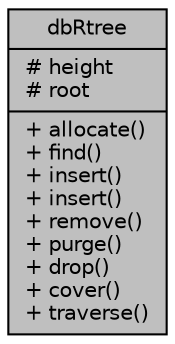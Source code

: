 digraph "dbRtree"
{
 // INTERACTIVE_SVG=YES
 // LATEX_PDF_SIZE
  edge [fontname="Helvetica",fontsize="10",labelfontname="Helvetica",labelfontsize="10"];
  node [fontname="Helvetica",fontsize="10",shape=record];
  Node1 [label="{dbRtree\n|# height\l# root\l|+ allocate()\l+ find()\l+ insert()\l+ insert()\l+ remove()\l+ purge()\l+ drop()\l+ cover()\l+ traverse()\l}",height=0.2,width=0.4,color="black", fillcolor="grey75", style="filled", fontcolor="black",tooltip=" "];
}

